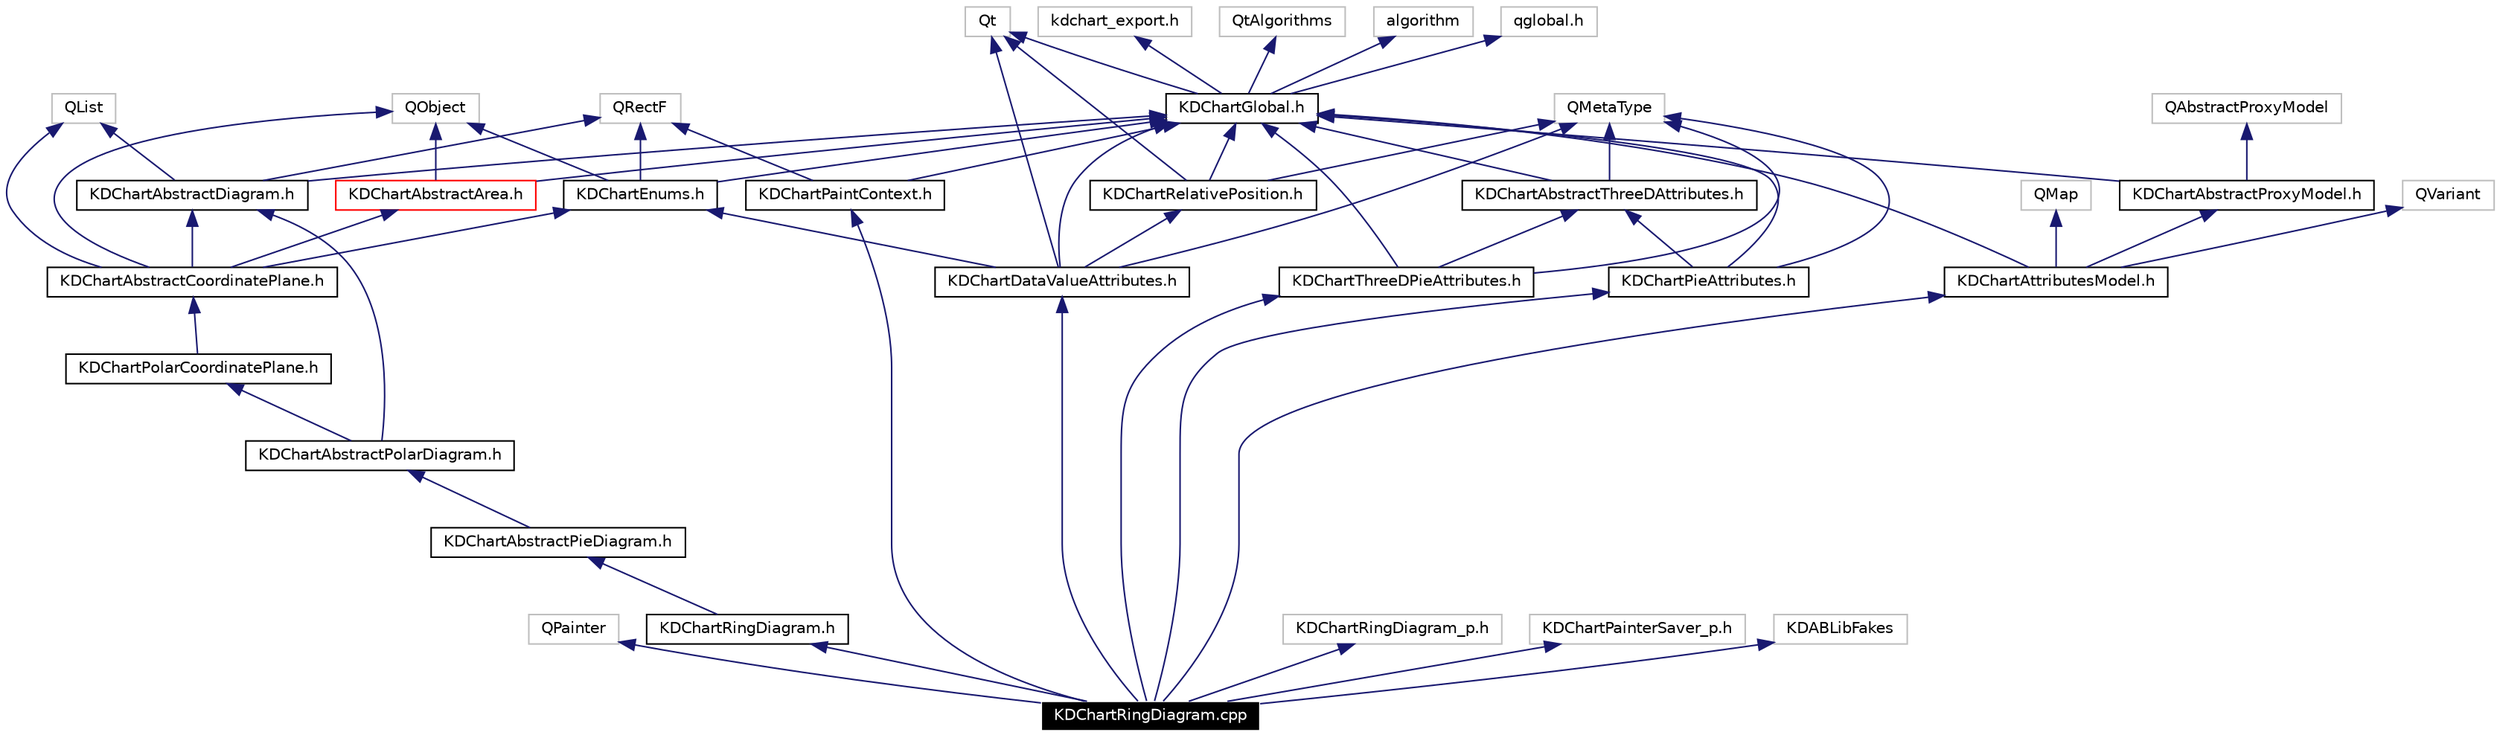 digraph G
{
  edge [fontname="Helvetica",fontsize=10,labelfontname="Helvetica",labelfontsize=10];
  node [fontname="Helvetica",fontsize=10,shape=record];
  Node2842 [label="KDChartRingDiagram.cpp",height=0.2,width=0.4,color="white", fillcolor="black", style="filled" fontcolor="white"];
  Node2843 -> Node2842 [dir=back,color="midnightblue",fontsize=10,style="solid",fontname="Helvetica"];
  Node2843 [label="QPainter",height=0.2,width=0.4,color="grey75"];
  Node2844 -> Node2842 [dir=back,color="midnightblue",fontsize=10,style="solid",fontname="Helvetica"];
  Node2844 [label="KDChartAttributesModel.h",height=0.2,width=0.4,color="black",URL="$_k_d_chart_attributes_model_8h.html"];
  Node2845 -> Node2844 [dir=back,color="midnightblue",fontsize=10,style="solid",fontname="Helvetica"];
  Node2845 [label="KDChartAbstractProxyModel.h",height=0.2,width=0.4,color="black",URL="$_k_d_chart_abstract_proxy_model_8h.html"];
  Node2846 -> Node2845 [dir=back,color="midnightblue",fontsize=10,style="solid",fontname="Helvetica"];
  Node2846 [label="QAbstractProxyModel",height=0.2,width=0.4,color="grey75"];
  Node2847 -> Node2845 [dir=back,color="midnightblue",fontsize=10,style="solid",fontname="Helvetica"];
  Node2847 [label="KDChartGlobal.h",height=0.2,width=0.4,color="black",URL="$_k_d_chart_global_8h.html"];
  Node2848 -> Node2847 [dir=back,color="midnightblue",fontsize=10,style="solid",fontname="Helvetica"];
  Node2848 [label="qglobal.h",height=0.2,width=0.4,color="grey75"];
  Node2849 -> Node2847 [dir=back,color="midnightblue",fontsize=10,style="solid",fontname="Helvetica"];
  Node2849 [label="kdchart_export.h",height=0.2,width=0.4,color="grey75"];
  Node2850 -> Node2847 [dir=back,color="midnightblue",fontsize=10,style="solid",fontname="Helvetica"];
  Node2850 [label="QtAlgorithms",height=0.2,width=0.4,color="grey75"];
  Node2851 -> Node2847 [dir=back,color="midnightblue",fontsize=10,style="solid",fontname="Helvetica"];
  Node2851 [label="algorithm",height=0.2,width=0.4,color="grey75"];
  Node2852 -> Node2847 [dir=back,color="midnightblue",fontsize=10,style="solid",fontname="Helvetica"];
  Node2852 [label="Qt",height=0.2,width=0.4,color="grey75"];
  Node2853 -> Node2844 [dir=back,color="midnightblue",fontsize=10,style="solid",fontname="Helvetica"];
  Node2853 [label="QMap",height=0.2,width=0.4,color="grey75"];
  Node2854 -> Node2844 [dir=back,color="midnightblue",fontsize=10,style="solid",fontname="Helvetica"];
  Node2854 [label="QVariant",height=0.2,width=0.4,color="grey75"];
  Node2847 -> Node2844 [dir=back,color="midnightblue",fontsize=10,style="solid",fontname="Helvetica"];
  Node2855 -> Node2842 [dir=back,color="midnightblue",fontsize=10,style="solid",fontname="Helvetica"];
  Node2855 [label="KDChartPaintContext.h",height=0.2,width=0.4,color="black",URL="$_k_d_chart_paint_context_8h.html"];
  Node2856 -> Node2855 [dir=back,color="midnightblue",fontsize=10,style="solid",fontname="Helvetica"];
  Node2856 [label="QRectF",height=0.2,width=0.4,color="grey75"];
  Node2847 -> Node2855 [dir=back,color="midnightblue",fontsize=10,style="solid",fontname="Helvetica"];
  Node2857 -> Node2842 [dir=back,color="midnightblue",fontsize=10,style="solid",fontname="Helvetica"];
  Node2857 [label="KDChartRingDiagram.h",height=0.2,width=0.4,color="black",URL="$_k_d_chart_ring_diagram_8h.html"];
  Node2858 -> Node2857 [dir=back,color="midnightblue",fontsize=10,style="solid",fontname="Helvetica"];
  Node2858 [label="KDChartAbstractPieDiagram.h",height=0.2,width=0.4,color="black",URL="$_k_d_chart_abstract_pie_diagram_8h.html"];
  Node2859 -> Node2858 [dir=back,color="midnightblue",fontsize=10,style="solid",fontname="Helvetica"];
  Node2859 [label="KDChartAbstractPolarDiagram.h",height=0.2,width=0.4,color="black",URL="$_k_d_chart_abstract_polar_diagram_8h.html"];
  Node2860 -> Node2859 [dir=back,color="midnightblue",fontsize=10,style="solid",fontname="Helvetica"];
  Node2860 [label="KDChartPolarCoordinatePlane.h",height=0.2,width=0.4,color="black",URL="$_k_d_chart_polar_coordinate_plane_8h.html"];
  Node2861 -> Node2860 [dir=back,color="midnightblue",fontsize=10,style="solid",fontname="Helvetica"];
  Node2861 [label="KDChartAbstractCoordinatePlane.h",height=0.2,width=0.4,color="black",URL="$_k_d_chart_abstract_coordinate_plane_8h.html"];
  Node2862 -> Node2861 [dir=back,color="midnightblue",fontsize=10,style="solid",fontname="Helvetica"];
  Node2862 [label="QObject",height=0.2,width=0.4,color="grey75"];
  Node2863 -> Node2861 [dir=back,color="midnightblue",fontsize=10,style="solid",fontname="Helvetica"];
  Node2863 [label="QList",height=0.2,width=0.4,color="grey75"];
  Node2864 -> Node2861 [dir=back,color="midnightblue",fontsize=10,style="solid",fontname="Helvetica"];
  Node2864 [label="KDChartAbstractArea.h",height=0.2,width=0.4,color="red",URL="$_k_d_chart_abstract_area_8h.html"];
  Node2862 -> Node2864 [dir=back,color="midnightblue",fontsize=10,style="solid",fontname="Helvetica"];
  Node2847 -> Node2864 [dir=back,color="midnightblue",fontsize=10,style="solid",fontname="Helvetica"];
  Node2884 -> Node2861 [dir=back,color="midnightblue",fontsize=10,style="solid",fontname="Helvetica"];
  Node2884 [label="KDChartAbstractDiagram.h",height=0.2,width=0.4,color="black",URL="$_k_d_chart_abstract_diagram_8h.html"];
  Node2863 -> Node2884 [dir=back,color="midnightblue",fontsize=10,style="solid",fontname="Helvetica"];
  Node2856 -> Node2884 [dir=back,color="midnightblue",fontsize=10,style="solid",fontname="Helvetica"];
  Node2847 -> Node2884 [dir=back,color="midnightblue",fontsize=10,style="solid",fontname="Helvetica"];
  Node2880 -> Node2861 [dir=back,color="midnightblue",fontsize=10,style="solid",fontname="Helvetica"];
  Node2880 [label="KDChartEnums.h",height=0.2,width=0.4,color="black",URL="$_k_d_chart_enums_8h.html"];
  Node2847 -> Node2880 [dir=back,color="midnightblue",fontsize=10,style="solid",fontname="Helvetica"];
  Node2856 -> Node2880 [dir=back,color="midnightblue",fontsize=10,style="solid",fontname="Helvetica"];
  Node2862 -> Node2880 [dir=back,color="midnightblue",fontsize=10,style="solid",fontname="Helvetica"];
  Node2884 -> Node2859 [dir=back,color="midnightblue",fontsize=10,style="solid",fontname="Helvetica"];
  Node2886 -> Node2842 [dir=back,color="midnightblue",fontsize=10,style="solid",fontname="Helvetica"];
  Node2886 [label="KDChartRingDiagram_p.h",height=0.2,width=0.4,color="grey75"];
  Node2887 -> Node2842 [dir=back,color="midnightblue",fontsize=10,style="solid",fontname="Helvetica"];
  Node2887 [label="KDChartPainterSaver_p.h",height=0.2,width=0.4,color="grey75"];
  Node2888 -> Node2842 [dir=back,color="midnightblue",fontsize=10,style="solid",fontname="Helvetica"];
  Node2888 [label="KDChartPieAttributes.h",height=0.2,width=0.4,color="black",URL="$_k_d_chart_pie_attributes_8h.html"];
  Node2877 -> Node2888 [dir=back,color="midnightblue",fontsize=10,style="solid",fontname="Helvetica"];
  Node2877 [label="QMetaType",height=0.2,width=0.4,color="grey75"];
  Node2889 -> Node2888 [dir=back,color="midnightblue",fontsize=10,style="solid",fontname="Helvetica"];
  Node2889 [label="KDChartAbstractThreeDAttributes.h",height=0.2,width=0.4,color="black",URL="$_k_d_chart_abstract_three_d_attributes_8h.html"];
  Node2877 -> Node2889 [dir=back,color="midnightblue",fontsize=10,style="solid",fontname="Helvetica"];
  Node2847 -> Node2889 [dir=back,color="midnightblue",fontsize=10,style="solid",fontname="Helvetica"];
  Node2847 -> Node2888 [dir=back,color="midnightblue",fontsize=10,style="solid",fontname="Helvetica"];
  Node2890 -> Node2842 [dir=back,color="midnightblue",fontsize=10,style="solid",fontname="Helvetica"];
  Node2890 [label="KDChartThreeDPieAttributes.h",height=0.2,width=0.4,color="black",URL="$_k_d_chart_three_d_pie_attributes_8h.html"];
  Node2877 -> Node2890 [dir=back,color="midnightblue",fontsize=10,style="solid",fontname="Helvetica"];
  Node2889 -> Node2890 [dir=back,color="midnightblue",fontsize=10,style="solid",fontname="Helvetica"];
  Node2847 -> Node2890 [dir=back,color="midnightblue",fontsize=10,style="solid",fontname="Helvetica"];
  Node2891 -> Node2842 [dir=back,color="midnightblue",fontsize=10,style="solid",fontname="Helvetica"];
  Node2891 [label="KDChartDataValueAttributes.h",height=0.2,width=0.4,color="black",URL="$_k_d_chart_data_value_attributes_8h.html"];
  Node2852 -> Node2891 [dir=back,color="midnightblue",fontsize=10,style="solid",fontname="Helvetica"];
  Node2877 -> Node2891 [dir=back,color="midnightblue",fontsize=10,style="solid",fontname="Helvetica"];
  Node2847 -> Node2891 [dir=back,color="midnightblue",fontsize=10,style="solid",fontname="Helvetica"];
  Node2880 -> Node2891 [dir=back,color="midnightblue",fontsize=10,style="solid",fontname="Helvetica"];
  Node2883 -> Node2891 [dir=back,color="midnightblue",fontsize=10,style="solid",fontname="Helvetica"];
  Node2883 [label="KDChartRelativePosition.h",height=0.2,width=0.4,color="black",URL="$_k_d_chart_relative_position_8h.html"];
  Node2877 -> Node2883 [dir=back,color="midnightblue",fontsize=10,style="solid",fontname="Helvetica"];
  Node2852 -> Node2883 [dir=back,color="midnightblue",fontsize=10,style="solid",fontname="Helvetica"];
  Node2847 -> Node2883 [dir=back,color="midnightblue",fontsize=10,style="solid",fontname="Helvetica"];
  Node2892 -> Node2842 [dir=back,color="midnightblue",fontsize=10,style="solid",fontname="Helvetica"];
  Node2892 [label="KDABLibFakes",height=0.2,width=0.4,color="grey75"];
}
